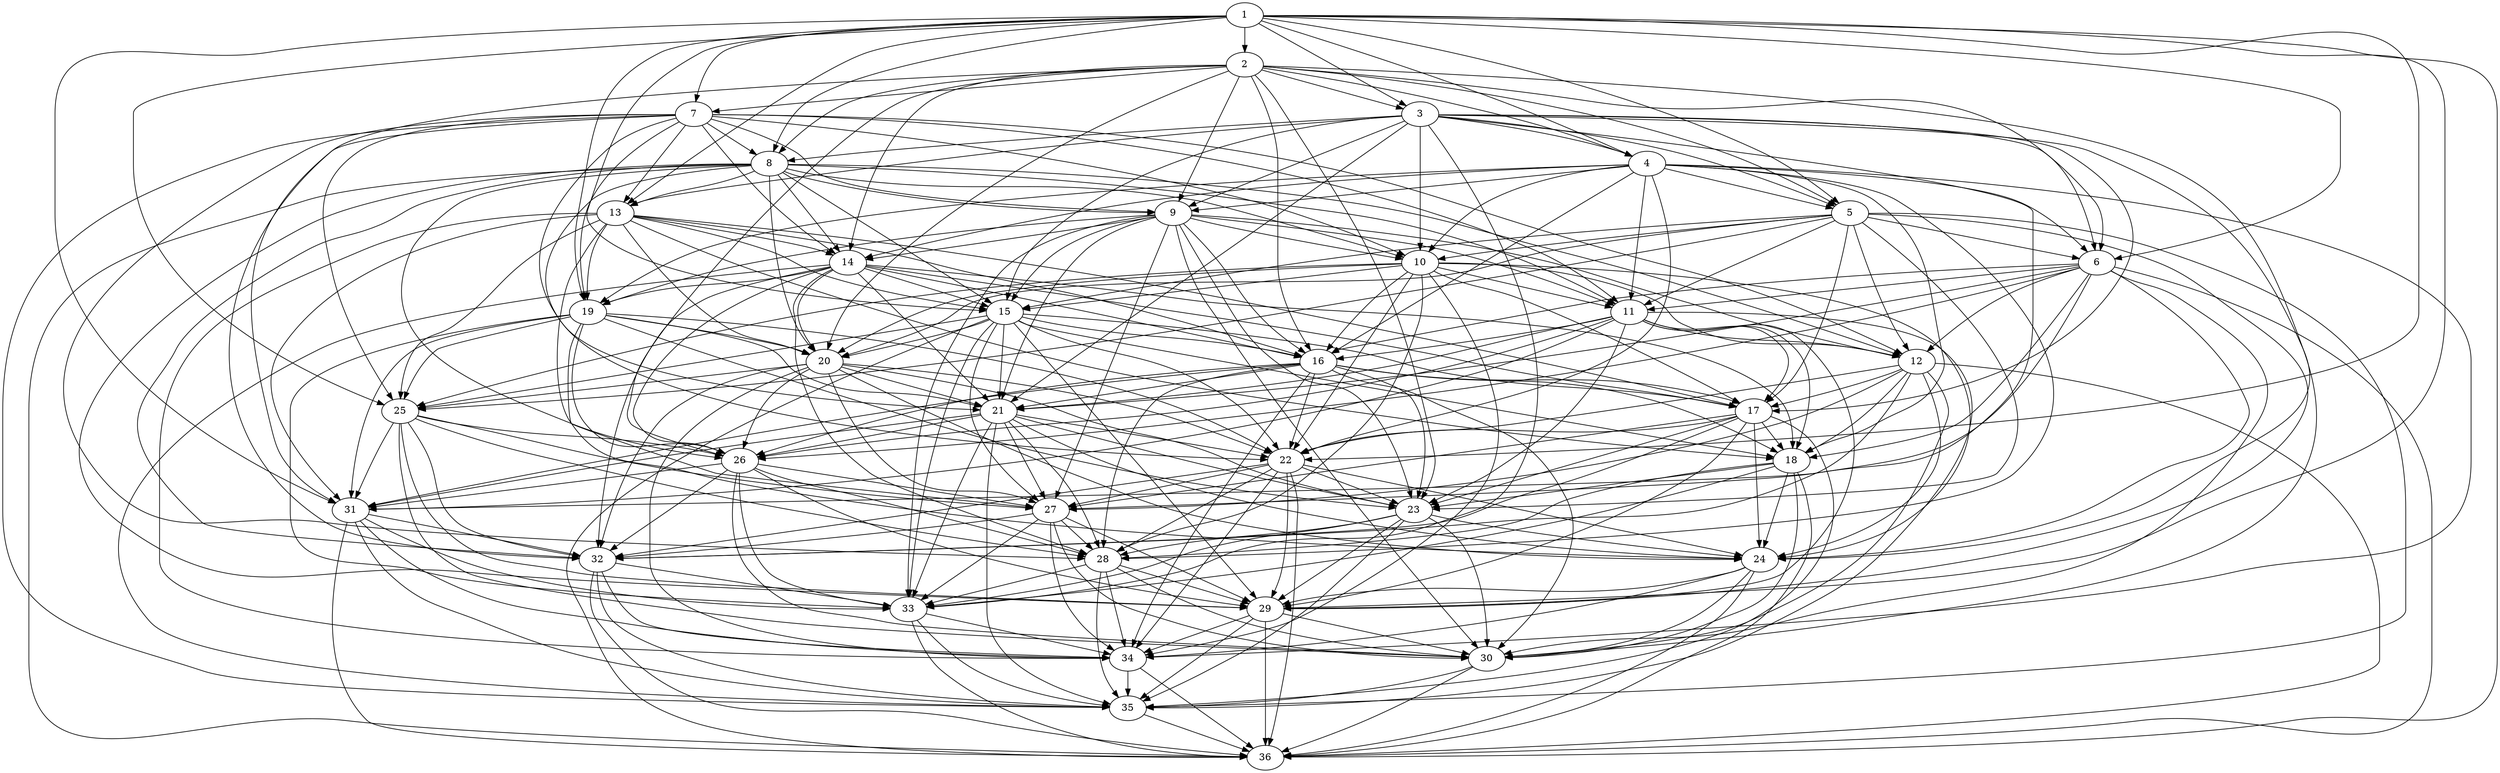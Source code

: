 digraph G {
1 [label="1"];
2 [label="2"];
3 [label="3"];
4 [label="4"];
5 [label="5"];
6 [label="6"];
7 [label="7"];
8 [label="8"];
9 [label="9"];
10 [label="10"];
11 [label="11"];
12 [label="12"];
13 [label="13"];
14 [label="14"];
15 [label="15"];
16 [label="16"];
17 [label="17"];
18 [label="18"];
19 [label="19"];
20 [label="20"];
21 [label="21"];
22 [label="22"];
23 [label="23"];
24 [label="24"];
25 [label="25"];
26 [label="26"];
27 [label="27"];
28 [label="28"];
29 [label="29"];
30 [label="30"];
31 [label="31"];
32 [label="32"];
33 [label="33"];
34 [label="34"];
35 [label="35"];
36 [label="36"];
1 -> 8;
1 -> 15;
1 -> 22;
1 -> 29;
1 -> 36;
1 -> 2;
1 -> 3;
1 -> 4;
1 -> 5;
1 -> 6;
1 -> 7;
1 -> 13;
1 -> 19;
1 -> 25;
1 -> 31;
2 -> 9;
2 -> 16;
2 -> 23;
2 -> 30;
2 -> 7;
2 -> 3;
2 -> 4;
2 -> 5;
2 -> 6;
2 -> 8;
2 -> 14;
2 -> 20;
2 -> 26;
2 -> 32;
3 -> 10;
3 -> 17;
3 -> 24;
3 -> 8;
3 -> 13;
3 -> 4;
3 -> 5;
3 -> 6;
3 -> 9;
3 -> 15;
3 -> 21;
3 -> 27;
3 -> 33;
4 -> 11;
4 -> 18;
4 -> 9;
4 -> 14;
4 -> 19;
4 -> 5;
4 -> 6;
4 -> 10;
4 -> 16;
4 -> 22;
4 -> 28;
4 -> 34;
5 -> 12;
5 -> 10;
5 -> 15;
5 -> 20;
5 -> 25;
5 -> 6;
5 -> 11;
5 -> 17;
5 -> 23;
5 -> 29;
5 -> 35;
6 -> 11;
6 -> 16;
6 -> 21;
6 -> 26;
6 -> 31;
6 -> 12;
6 -> 18;
6 -> 24;
6 -> 30;
6 -> 36;
7 -> 14;
7 -> 21;
7 -> 28;
7 -> 35;
7 -> 8;
7 -> 9;
7 -> 10;
7 -> 11;
7 -> 12;
7 -> 13;
7 -> 19;
7 -> 25;
7 -> 31;
8 -> 15;
8 -> 22;
8 -> 29;
8 -> 36;
8 -> 13;
8 -> 9;
8 -> 10;
8 -> 11;
8 -> 12;
8 -> 14;
8 -> 20;
8 -> 26;
8 -> 32;
9 -> 16;
9 -> 23;
9 -> 30;
9 -> 14;
9 -> 19;
9 -> 10;
9 -> 11;
9 -> 12;
9 -> 15;
9 -> 21;
9 -> 27;
9 -> 33;
10 -> 17;
10 -> 24;
10 -> 15;
10 -> 20;
10 -> 25;
10 -> 11;
10 -> 12;
10 -> 16;
10 -> 22;
10 -> 28;
10 -> 34;
11 -> 18;
11 -> 16;
11 -> 21;
11 -> 26;
11 -> 31;
11 -> 12;
11 -> 17;
11 -> 23;
11 -> 29;
11 -> 35;
12 -> 17;
12 -> 22;
12 -> 27;
12 -> 32;
12 -> 18;
12 -> 24;
12 -> 30;
12 -> 36;
13 -> 20;
13 -> 27;
13 -> 34;
13 -> 14;
13 -> 15;
13 -> 16;
13 -> 17;
13 -> 18;
13 -> 19;
13 -> 25;
13 -> 31;
14 -> 21;
14 -> 28;
14 -> 35;
14 -> 19;
14 -> 15;
14 -> 16;
14 -> 17;
14 -> 18;
14 -> 20;
14 -> 26;
14 -> 32;
15 -> 22;
15 -> 29;
15 -> 36;
15 -> 20;
15 -> 25;
15 -> 16;
15 -> 17;
15 -> 18;
15 -> 21;
15 -> 27;
15 -> 33;
16 -> 23;
16 -> 30;
16 -> 21;
16 -> 26;
16 -> 31;
16 -> 17;
16 -> 18;
16 -> 22;
16 -> 28;
16 -> 34;
17 -> 24;
17 -> 22;
17 -> 27;
17 -> 32;
17 -> 18;
17 -> 23;
17 -> 29;
17 -> 35;
18 -> 23;
18 -> 28;
18 -> 33;
18 -> 24;
18 -> 30;
18 -> 36;
19 -> 26;
19 -> 33;
19 -> 20;
19 -> 21;
19 -> 22;
19 -> 23;
19 -> 24;
19 -> 25;
19 -> 31;
20 -> 27;
20 -> 34;
20 -> 25;
20 -> 21;
20 -> 22;
20 -> 23;
20 -> 24;
20 -> 26;
20 -> 32;
21 -> 28;
21 -> 35;
21 -> 26;
21 -> 31;
21 -> 22;
21 -> 23;
21 -> 24;
21 -> 27;
21 -> 33;
22 -> 29;
22 -> 36;
22 -> 27;
22 -> 32;
22 -> 23;
22 -> 24;
22 -> 28;
22 -> 34;
23 -> 30;
23 -> 28;
23 -> 33;
23 -> 24;
23 -> 29;
23 -> 35;
24 -> 29;
24 -> 34;
24 -> 30;
24 -> 36;
25 -> 32;
25 -> 26;
25 -> 27;
25 -> 28;
25 -> 29;
25 -> 30;
25 -> 31;
26 -> 33;
26 -> 31;
26 -> 27;
26 -> 28;
26 -> 29;
26 -> 30;
26 -> 32;
27 -> 34;
27 -> 32;
27 -> 28;
27 -> 29;
27 -> 30;
27 -> 33;
28 -> 35;
28 -> 33;
28 -> 29;
28 -> 30;
28 -> 34;
29 -> 36;
29 -> 34;
29 -> 30;
29 -> 35;
30 -> 35;
30 -> 36;
31 -> 32;
31 -> 33;
31 -> 34;
31 -> 35;
31 -> 36;
32 -> 33;
32 -> 34;
32 -> 35;
32 -> 36;
33 -> 34;
33 -> 35;
33 -> 36;
34 -> 35;
34 -> 36;
35 -> 36;
}
